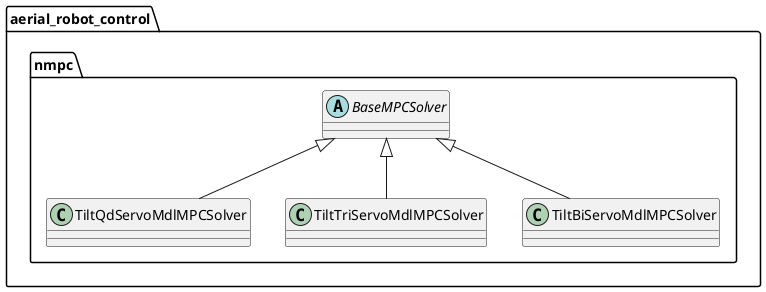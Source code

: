 @startuml
'https://plantuml.com/class-diagram

set namespaceSeparator ::

abstract class aerial_robot_control::nmpc::BaseMPCSolver

'all the solvers are based on the same base class

class aerial_robot_control::nmpc::TiltQdServoMdlMPCSolver {
}

class aerial_robot_control::nmpc::TiltTriServoMdlMPCSolver {
}

class aerial_robot_control::nmpc::TiltBiServoMdlMPCSolver {
}

BaseMPCSolver <|-- TiltQdServoMdlMPCSolver
BaseMPCSolver <|-- TiltTriServoMdlMPCSolver
BaseMPCSolver <|-- TiltBiServoMdlMPCSolver

@enduml